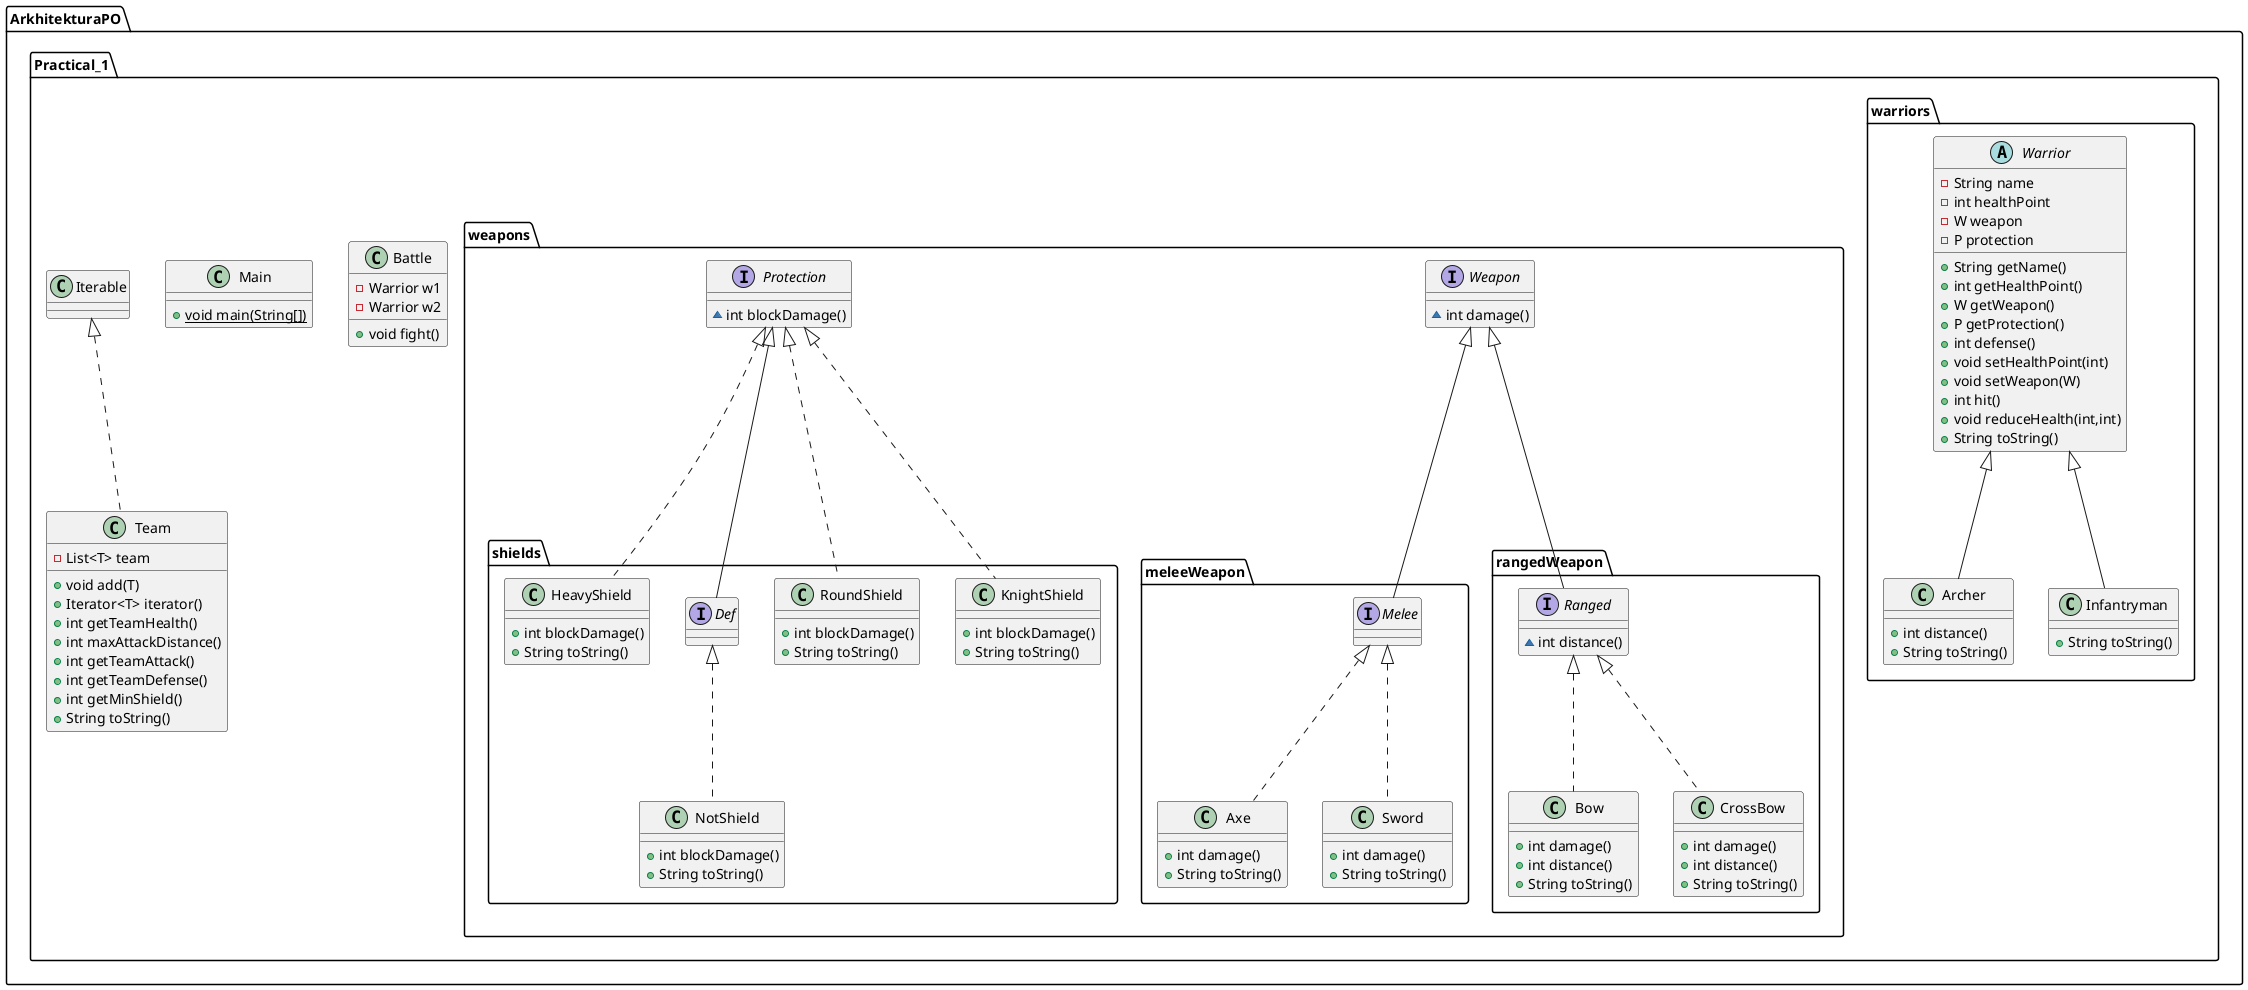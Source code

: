 @startuml
abstract class ArkhitekturaPO.Practical_1.warriors.Warrior {
- String name
- int healthPoint
- W weapon
- P protection
+ String getName()
+ int getHealthPoint()
+ W getWeapon()
+ P getProtection()
+ int defense()
+ void setHealthPoint(int)
+ void setWeapon(W)
+ int hit()
+ void reduceHealth(int,int)
+ String toString()
}
class ArkhitekturaPO.Practical_1.weapons.shields.KnightShield {
+ int blockDamage()
+ String toString()
}
interface ArkhitekturaPO.Practical_1.weapons.meleeWeapon.Melee {
}
interface ArkhitekturaPO.Practical_1.weapons.Weapon {
~ int damage()
}
class ArkhitekturaPO.Practical_1.weapons.shields.NotShield {
+ int blockDamage()
+ String toString()
}
class ArkhitekturaPO.Practical_1.weapons.rangedWeapon.Bow {
+ int damage()
+ int distance()
+ String toString()
}
class ArkhitekturaPO.Practical_1.Team {
- List<T> team
+ void add(T)
+ Iterator<T> iterator()
+ int getTeamHealth()
+ int maxAttackDistance()
+ int getTeamAttack()
+ int getTeamDefense()
+ int getMinShield()
+ String toString()
}
class ArkhitekturaPO.Practical_1.weapons.meleeWeapon.Axe {
+ int damage()
+ String toString()
}
class ArkhitekturaPO.Practical_1.warriors.Archer {
+ int distance()
+ String toString()
}
class ArkhitekturaPO.Practical_1.Battle {
- Warrior w1
- Warrior w2
+ void fight()
}
class ArkhitekturaPO.Practical_1.weapons.meleeWeapon.Sword {
+ int damage()
+ String toString()
}
class ArkhitekturaPO.Practical_1.Main {
+ {static} void main(String[])
}
class ArkhitekturaPO.Practical_1.weapons.shields.RoundShield {
+ int blockDamage()
+ String toString()
}
class ArkhitekturaPO.Practical_1.warriors.Infantryman {
+ String toString()
}
interface ArkhitekturaPO.Practical_1.weapons.Protection {
~ int blockDamage()
}
interface ArkhitekturaPO.Practical_1.weapons.rangedWeapon.Ranged {
~ int distance()
}
interface ArkhitekturaPO.Practical_1.weapons.shields.Def {
}
class ArkhitekturaPO.Practical_1.weapons.shields.HeavyShield {
+ int blockDamage()
+ String toString()
}
class ArkhitekturaPO.Practical_1.weapons.rangedWeapon.CrossBow {
+ int damage()
+ int distance()
+ String toString()
}


ArkhitekturaPO.Practical_1.weapons.Protection <|.. ArkhitekturaPO.Practical_1.weapons.shields.KnightShield
ArkhitekturaPO.Practical_1.weapons.Weapon <|-- ArkhitekturaPO.Practical_1.weapons.meleeWeapon.Melee
ArkhitekturaPO.Practical_1.weapons.shields.Def <|.. ArkhitekturaPO.Practical_1.weapons.shields.NotShield
ArkhitekturaPO.Practical_1.weapons.rangedWeapon.Ranged <|.. ArkhitekturaPO.Practical_1.weapons.rangedWeapon.Bow
ArkhitekturaPO.Practical_1.Iterable <|.. ArkhitekturaPO.Practical_1.Team
ArkhitekturaPO.Practical_1.weapons.meleeWeapon.Melee <|.. ArkhitekturaPO.Practical_1.weapons.meleeWeapon.Axe
ArkhitekturaPO.Practical_1.warriors.Warrior <|-- ArkhitekturaPO.Practical_1.warriors.Archer
ArkhitekturaPO.Practical_1.weapons.meleeWeapon.Melee <|.. ArkhitekturaPO.Practical_1.weapons.meleeWeapon.Sword
ArkhitekturaPO.Practical_1.weapons.Protection <|.. ArkhitekturaPO.Practical_1.weapons.shields.RoundShield
ArkhitekturaPO.Practical_1.warriors.Warrior <|-- ArkhitekturaPO.Practical_1.warriors.Infantryman
ArkhitekturaPO.Practical_1.weapons.Weapon <|-- ArkhitekturaPO.Practical_1.weapons.rangedWeapon.Ranged
ArkhitekturaPO.Practical_1.weapons.Protection <|-- ArkhitekturaPO.Practical_1.weapons.shields.Def
ArkhitekturaPO.Practical_1.weapons.Protection <|.. ArkhitekturaPO.Practical_1.weapons.shields.HeavyShield
ArkhitekturaPO.Practical_1.weapons.rangedWeapon.Ranged <|.. ArkhitekturaPO.Practical_1.weapons.rangedWeapon.CrossBow
@enduml